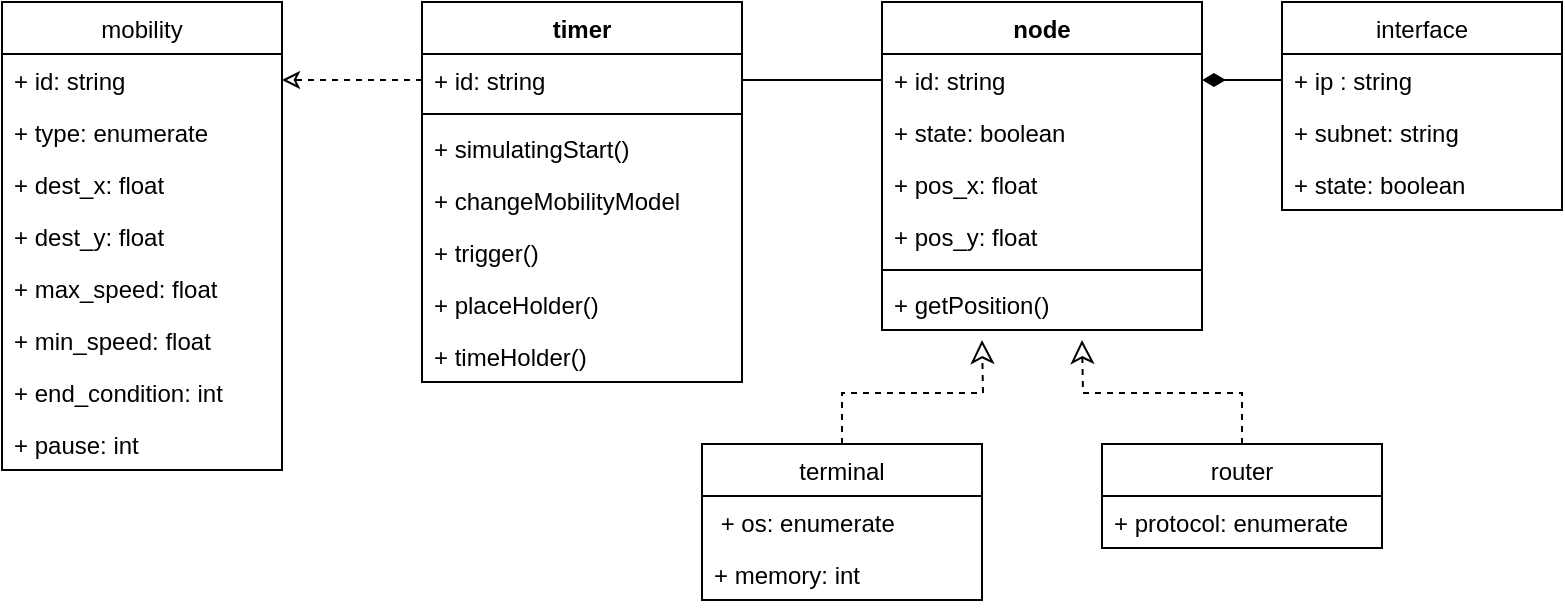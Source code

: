 <mxfile version="12.6.6" type="github">
  <diagram id="Yel9bFJ08EY7-uzpFVKn" name="Page-1">
    <mxGraphModel dx="1773" dy="477" grid="0" gridSize="10" guides="1" tooltips="1" connect="1" arrows="1" fold="1" page="1" pageScale="1" pageWidth="827" pageHeight="1169" math="0" shadow="0">
      <root>
        <mxCell id="0"/>
        <mxCell id="1" parent="0"/>
        <mxCell id="aag7jgjiEj0INCfYPcsb-11" value="timer" style="swimlane;fontStyle=1;align=center;verticalAlign=top;childLayout=stackLayout;horizontal=1;startSize=26;horizontalStack=0;resizeParent=1;resizeParentMax=0;resizeLast=0;collapsible=1;marginBottom=0;" vertex="1" parent="1">
          <mxGeometry x="60" y="161" width="160" height="190" as="geometry"/>
        </mxCell>
        <mxCell id="aag7jgjiEj0INCfYPcsb-12" value="+ id: string" style="text;strokeColor=none;fillColor=none;align=left;verticalAlign=top;spacingLeft=4;spacingRight=4;overflow=hidden;rotatable=0;points=[[0,0.5],[1,0.5]];portConstraint=eastwest;" vertex="1" parent="aag7jgjiEj0INCfYPcsb-11">
          <mxGeometry y="26" width="160" height="26" as="geometry"/>
        </mxCell>
        <mxCell id="aag7jgjiEj0INCfYPcsb-13" value="" style="line;strokeWidth=1;fillColor=none;align=left;verticalAlign=middle;spacingTop=-1;spacingLeft=3;spacingRight=3;rotatable=0;labelPosition=right;points=[];portConstraint=eastwest;" vertex="1" parent="aag7jgjiEj0INCfYPcsb-11">
          <mxGeometry y="52" width="160" height="8" as="geometry"/>
        </mxCell>
        <mxCell id="aag7jgjiEj0INCfYPcsb-14" value="+ simulatingStart()" style="text;strokeColor=none;fillColor=none;align=left;verticalAlign=top;spacingLeft=4;spacingRight=4;overflow=hidden;rotatable=0;points=[[0,0.5],[1,0.5]];portConstraint=eastwest;" vertex="1" parent="aag7jgjiEj0INCfYPcsb-11">
          <mxGeometry y="60" width="160" height="26" as="geometry"/>
        </mxCell>
        <mxCell id="aag7jgjiEj0INCfYPcsb-18" value="+ changeMobilityModel" style="text;strokeColor=none;fillColor=none;align=left;verticalAlign=top;spacingLeft=4;spacingRight=4;overflow=hidden;rotatable=0;points=[[0,0.5],[1,0.5]];portConstraint=eastwest;" vertex="1" parent="aag7jgjiEj0INCfYPcsb-11">
          <mxGeometry y="86" width="160" height="26" as="geometry"/>
        </mxCell>
        <mxCell id="aag7jgjiEj0INCfYPcsb-19" value="+ trigger()" style="text;strokeColor=none;fillColor=none;align=left;verticalAlign=top;spacingLeft=4;spacingRight=4;overflow=hidden;rotatable=0;points=[[0,0.5],[1,0.5]];portConstraint=eastwest;" vertex="1" parent="aag7jgjiEj0INCfYPcsb-11">
          <mxGeometry y="112" width="160" height="26" as="geometry"/>
        </mxCell>
        <mxCell id="aag7jgjiEj0INCfYPcsb-20" value="+ placeHolder()" style="text;strokeColor=none;fillColor=none;align=left;verticalAlign=top;spacingLeft=4;spacingRight=4;overflow=hidden;rotatable=0;points=[[0,0.5],[1,0.5]];portConstraint=eastwest;" vertex="1" parent="aag7jgjiEj0INCfYPcsb-11">
          <mxGeometry y="138" width="160" height="26" as="geometry"/>
        </mxCell>
        <mxCell id="aag7jgjiEj0INCfYPcsb-21" value="+ timeHolder()" style="text;strokeColor=none;fillColor=none;align=left;verticalAlign=top;spacingLeft=4;spacingRight=4;overflow=hidden;rotatable=0;points=[[0,0.5],[1,0.5]];portConstraint=eastwest;" vertex="1" parent="aag7jgjiEj0INCfYPcsb-11">
          <mxGeometry y="164" width="160" height="26" as="geometry"/>
        </mxCell>
        <mxCell id="aag7jgjiEj0INCfYPcsb-22" style="edgeStyle=orthogonalEdgeStyle;rounded=0;orthogonalLoop=1;jettySize=auto;html=1;exitX=1;exitY=0.5;exitDx=0;exitDy=0;entryX=0;entryY=0.5;entryDx=0;entryDy=0;endArrow=none;endFill=0;" edge="1" parent="1" source="aag7jgjiEj0INCfYPcsb-12">
          <mxGeometry relative="1" as="geometry">
            <mxPoint x="290" y="200" as="targetPoint"/>
          </mxGeometry>
        </mxCell>
        <mxCell id="aag7jgjiEj0INCfYPcsb-23" value="mobility" style="swimlane;fontStyle=0;childLayout=stackLayout;horizontal=1;startSize=26;fillColor=none;horizontalStack=0;resizeParent=1;resizeParentMax=0;resizeLast=0;collapsible=1;marginBottom=0;" vertex="1" parent="1">
          <mxGeometry x="-150" y="161" width="140" height="234" as="geometry"/>
        </mxCell>
        <mxCell id="aag7jgjiEj0INCfYPcsb-24" value="+ id: string" style="text;strokeColor=none;fillColor=none;align=left;verticalAlign=top;spacingLeft=4;spacingRight=4;overflow=hidden;rotatable=0;points=[[0,0.5],[1,0.5]];portConstraint=eastwest;" vertex="1" parent="aag7jgjiEj0INCfYPcsb-23">
          <mxGeometry y="26" width="140" height="26" as="geometry"/>
        </mxCell>
        <mxCell id="aag7jgjiEj0INCfYPcsb-25" value="+ type: enumerate" style="text;strokeColor=none;fillColor=none;align=left;verticalAlign=top;spacingLeft=4;spacingRight=4;overflow=hidden;rotatable=0;points=[[0,0.5],[1,0.5]];portConstraint=eastwest;" vertex="1" parent="aag7jgjiEj0INCfYPcsb-23">
          <mxGeometry y="52" width="140" height="26" as="geometry"/>
        </mxCell>
        <mxCell id="aag7jgjiEj0INCfYPcsb-26" value="+ dest_x: float" style="text;strokeColor=none;fillColor=none;align=left;verticalAlign=top;spacingLeft=4;spacingRight=4;overflow=hidden;rotatable=0;points=[[0,0.5],[1,0.5]];portConstraint=eastwest;" vertex="1" parent="aag7jgjiEj0INCfYPcsb-23">
          <mxGeometry y="78" width="140" height="26" as="geometry"/>
        </mxCell>
        <mxCell id="aag7jgjiEj0INCfYPcsb-27" value="+ dest_y: float" style="text;strokeColor=none;fillColor=none;align=left;verticalAlign=top;spacingLeft=4;spacingRight=4;overflow=hidden;rotatable=0;points=[[0,0.5],[1,0.5]];portConstraint=eastwest;" vertex="1" parent="aag7jgjiEj0INCfYPcsb-23">
          <mxGeometry y="104" width="140" height="26" as="geometry"/>
        </mxCell>
        <mxCell id="aag7jgjiEj0INCfYPcsb-28" value="+ max_speed: float" style="text;strokeColor=none;fillColor=none;align=left;verticalAlign=top;spacingLeft=4;spacingRight=4;overflow=hidden;rotatable=0;points=[[0,0.5],[1,0.5]];portConstraint=eastwest;" vertex="1" parent="aag7jgjiEj0INCfYPcsb-23">
          <mxGeometry y="130" width="140" height="26" as="geometry"/>
        </mxCell>
        <mxCell id="aag7jgjiEj0INCfYPcsb-29" value="+ min_speed: float" style="text;strokeColor=none;fillColor=none;align=left;verticalAlign=top;spacingLeft=4;spacingRight=4;overflow=hidden;rotatable=0;points=[[0,0.5],[1,0.5]];portConstraint=eastwest;" vertex="1" parent="aag7jgjiEj0INCfYPcsb-23">
          <mxGeometry y="156" width="140" height="26" as="geometry"/>
        </mxCell>
        <mxCell id="aag7jgjiEj0INCfYPcsb-30" value="+ end_condition: int" style="text;strokeColor=none;fillColor=none;align=left;verticalAlign=top;spacingLeft=4;spacingRight=4;overflow=hidden;rotatable=0;points=[[0,0.5],[1,0.5]];portConstraint=eastwest;" vertex="1" parent="aag7jgjiEj0INCfYPcsb-23">
          <mxGeometry y="182" width="140" height="26" as="geometry"/>
        </mxCell>
        <mxCell id="aag7jgjiEj0INCfYPcsb-31" value="+ pause: int" style="text;strokeColor=none;fillColor=none;align=left;verticalAlign=top;spacingLeft=4;spacingRight=4;overflow=hidden;rotatable=0;points=[[0,0.5],[1,0.5]];portConstraint=eastwest;" vertex="1" parent="aag7jgjiEj0INCfYPcsb-23">
          <mxGeometry y="208" width="140" height="26" as="geometry"/>
        </mxCell>
        <mxCell id="aag7jgjiEj0INCfYPcsb-32" style="edgeStyle=orthogonalEdgeStyle;rounded=0;orthogonalLoop=1;jettySize=auto;html=1;exitX=0;exitY=0.5;exitDx=0;exitDy=0;entryX=1;entryY=0.5;entryDx=0;entryDy=0;endArrow=classic;endFill=0;dashed=1;" edge="1" parent="1" source="aag7jgjiEj0INCfYPcsb-12" target="aag7jgjiEj0INCfYPcsb-24">
          <mxGeometry relative="1" as="geometry"/>
        </mxCell>
        <mxCell id="aag7jgjiEj0INCfYPcsb-33" value="node" style="swimlane;fontStyle=1;align=center;verticalAlign=top;childLayout=stackLayout;horizontal=1;startSize=26;horizontalStack=0;resizeParent=1;resizeParentMax=0;resizeLast=0;collapsible=1;marginBottom=0;" vertex="1" parent="1">
          <mxGeometry x="290" y="161" width="160" height="164" as="geometry"/>
        </mxCell>
        <mxCell id="aag7jgjiEj0INCfYPcsb-34" value="+ id: string" style="text;strokeColor=none;fillColor=none;align=left;verticalAlign=top;spacingLeft=4;spacingRight=4;overflow=hidden;rotatable=0;points=[[0,0.5],[1,0.5]];portConstraint=eastwest;" vertex="1" parent="aag7jgjiEj0INCfYPcsb-33">
          <mxGeometry y="26" width="160" height="26" as="geometry"/>
        </mxCell>
        <mxCell id="aag7jgjiEj0INCfYPcsb-39" value="+ state: boolean" style="text;strokeColor=none;fillColor=none;align=left;verticalAlign=top;spacingLeft=4;spacingRight=4;overflow=hidden;rotatable=0;points=[[0,0.5],[1,0.5]];portConstraint=eastwest;" vertex="1" parent="aag7jgjiEj0INCfYPcsb-33">
          <mxGeometry y="52" width="160" height="26" as="geometry"/>
        </mxCell>
        <mxCell id="aag7jgjiEj0INCfYPcsb-37" value="+ pos_x: float" style="text;strokeColor=none;fillColor=none;align=left;verticalAlign=top;spacingLeft=4;spacingRight=4;overflow=hidden;rotatable=0;points=[[0,0.5],[1,0.5]];portConstraint=eastwest;" vertex="1" parent="aag7jgjiEj0INCfYPcsb-33">
          <mxGeometry y="78" width="160" height="26" as="geometry"/>
        </mxCell>
        <mxCell id="aag7jgjiEj0INCfYPcsb-38" value="+ pos_y: float" style="text;strokeColor=none;fillColor=none;align=left;verticalAlign=top;spacingLeft=4;spacingRight=4;overflow=hidden;rotatable=0;points=[[0,0.5],[1,0.5]];portConstraint=eastwest;" vertex="1" parent="aag7jgjiEj0INCfYPcsb-33">
          <mxGeometry y="104" width="160" height="26" as="geometry"/>
        </mxCell>
        <mxCell id="aag7jgjiEj0INCfYPcsb-35" value="" style="line;strokeWidth=1;fillColor=none;align=left;verticalAlign=middle;spacingTop=-1;spacingLeft=3;spacingRight=3;rotatable=0;labelPosition=right;points=[];portConstraint=eastwest;" vertex="1" parent="aag7jgjiEj0INCfYPcsb-33">
          <mxGeometry y="130" width="160" height="8" as="geometry"/>
        </mxCell>
        <mxCell id="aag7jgjiEj0INCfYPcsb-36" value="+ getPosition()" style="text;strokeColor=none;fillColor=none;align=left;verticalAlign=top;spacingLeft=4;spacingRight=4;overflow=hidden;rotatable=0;points=[[0,0.5],[1,0.5]];portConstraint=eastwest;" vertex="1" parent="aag7jgjiEj0INCfYPcsb-33">
          <mxGeometry y="138" width="160" height="26" as="geometry"/>
        </mxCell>
        <mxCell id="aag7jgjiEj0INCfYPcsb-40" value="interface" style="swimlane;fontStyle=0;childLayout=stackLayout;horizontal=1;startSize=26;fillColor=none;horizontalStack=0;resizeParent=1;resizeParentMax=0;resizeLast=0;collapsible=1;marginBottom=0;" vertex="1" parent="1">
          <mxGeometry x="490" y="161" width="140" height="104" as="geometry"/>
        </mxCell>
        <mxCell id="aag7jgjiEj0INCfYPcsb-41" value="+ ip : string" style="text;strokeColor=none;fillColor=none;align=left;verticalAlign=top;spacingLeft=4;spacingRight=4;overflow=hidden;rotatable=0;points=[[0,0.5],[1,0.5]];portConstraint=eastwest;" vertex="1" parent="aag7jgjiEj0INCfYPcsb-40">
          <mxGeometry y="26" width="140" height="26" as="geometry"/>
        </mxCell>
        <mxCell id="aag7jgjiEj0INCfYPcsb-42" value="+ subnet: string" style="text;strokeColor=none;fillColor=none;align=left;verticalAlign=top;spacingLeft=4;spacingRight=4;overflow=hidden;rotatable=0;points=[[0,0.5],[1,0.5]];portConstraint=eastwest;" vertex="1" parent="aag7jgjiEj0INCfYPcsb-40">
          <mxGeometry y="52" width="140" height="26" as="geometry"/>
        </mxCell>
        <mxCell id="aag7jgjiEj0INCfYPcsb-43" value="+ state: boolean" style="text;strokeColor=none;fillColor=none;align=left;verticalAlign=top;spacingLeft=4;spacingRight=4;overflow=hidden;rotatable=0;points=[[0,0.5],[1,0.5]];portConstraint=eastwest;" vertex="1" parent="aag7jgjiEj0INCfYPcsb-40">
          <mxGeometry y="78" width="140" height="26" as="geometry"/>
        </mxCell>
        <mxCell id="aag7jgjiEj0INCfYPcsb-44" style="edgeStyle=orthogonalEdgeStyle;rounded=0;orthogonalLoop=1;jettySize=auto;html=1;exitX=0;exitY=0.5;exitDx=0;exitDy=0;entryX=1;entryY=0.5;entryDx=0;entryDy=0;endArrow=diamondThin;endFill=1;strokeWidth=1;endSize=9;" edge="1" parent="1" source="aag7jgjiEj0INCfYPcsb-41" target="aag7jgjiEj0INCfYPcsb-34">
          <mxGeometry relative="1" as="geometry"/>
        </mxCell>
        <mxCell id="aag7jgjiEj0INCfYPcsb-55" style="edgeStyle=orthogonalEdgeStyle;rounded=0;orthogonalLoop=1;jettySize=auto;html=1;exitX=0.5;exitY=0;exitDx=0;exitDy=0;endArrow=classic;endFill=0;endSize=9;strokeWidth=1;dashed=1;" edge="1" parent="1" source="aag7jgjiEj0INCfYPcsb-45">
          <mxGeometry relative="1" as="geometry">
            <mxPoint x="340" y="330" as="targetPoint"/>
          </mxGeometry>
        </mxCell>
        <mxCell id="aag7jgjiEj0INCfYPcsb-45" value="terminal" style="swimlane;fontStyle=0;childLayout=stackLayout;horizontal=1;startSize=26;fillColor=none;horizontalStack=0;resizeParent=1;resizeParentMax=0;resizeLast=0;collapsible=1;marginBottom=0;" vertex="1" parent="1">
          <mxGeometry x="200" y="382" width="140" height="78" as="geometry"/>
        </mxCell>
        <mxCell id="aag7jgjiEj0INCfYPcsb-46" value=" + os: enumerate" style="text;strokeColor=none;fillColor=none;align=left;verticalAlign=top;spacingLeft=4;spacingRight=4;overflow=hidden;rotatable=0;points=[[0,0.5],[1,0.5]];portConstraint=eastwest;" vertex="1" parent="aag7jgjiEj0INCfYPcsb-45">
          <mxGeometry y="26" width="140" height="26" as="geometry"/>
        </mxCell>
        <mxCell id="aag7jgjiEj0INCfYPcsb-47" value="+ memory: int" style="text;strokeColor=none;fillColor=none;align=left;verticalAlign=top;spacingLeft=4;spacingRight=4;overflow=hidden;rotatable=0;points=[[0,0.5],[1,0.5]];portConstraint=eastwest;" vertex="1" parent="aag7jgjiEj0INCfYPcsb-45">
          <mxGeometry y="52" width="140" height="26" as="geometry"/>
        </mxCell>
        <mxCell id="aag7jgjiEj0INCfYPcsb-56" style="edgeStyle=orthogonalEdgeStyle;rounded=0;orthogonalLoop=1;jettySize=auto;html=1;exitX=0.5;exitY=0;exitDx=0;exitDy=0;endArrow=classic;endFill=0;endSize=9;strokeWidth=1;dashed=1;" edge="1" parent="1" source="aag7jgjiEj0INCfYPcsb-49">
          <mxGeometry relative="1" as="geometry">
            <mxPoint x="390" y="330" as="targetPoint"/>
          </mxGeometry>
        </mxCell>
        <mxCell id="aag7jgjiEj0INCfYPcsb-49" value="router" style="swimlane;fontStyle=0;childLayout=stackLayout;horizontal=1;startSize=26;fillColor=none;horizontalStack=0;resizeParent=1;resizeParentMax=0;resizeLast=0;collapsible=1;marginBottom=0;" vertex="1" parent="1">
          <mxGeometry x="400" y="382" width="140" height="52" as="geometry"/>
        </mxCell>
        <mxCell id="aag7jgjiEj0INCfYPcsb-50" value="+ protocol: enumerate" style="text;strokeColor=none;fillColor=none;align=left;verticalAlign=top;spacingLeft=4;spacingRight=4;overflow=hidden;rotatable=0;points=[[0,0.5],[1,0.5]];portConstraint=eastwest;" vertex="1" parent="aag7jgjiEj0INCfYPcsb-49">
          <mxGeometry y="26" width="140" height="26" as="geometry"/>
        </mxCell>
      </root>
    </mxGraphModel>
  </diagram>
</mxfile>
